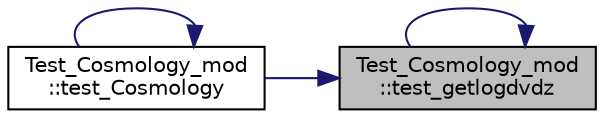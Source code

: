 digraph "Test_Cosmology_mod::test_getlogdvdz"
{
 // LATEX_PDF_SIZE
  edge [fontname="Helvetica",fontsize="10",labelfontname="Helvetica",labelfontsize="10"];
  node [fontname="Helvetica",fontsize="10",shape=record];
  rankdir="RL";
  Node1 [label="Test_Cosmology_mod\l::test_getlogdvdz",height=0.2,width=0.4,color="black", fillcolor="grey75", style="filled", fontcolor="black",tooltip=" "];
  Node1 -> Node2 [dir="back",color="midnightblue",fontsize="10",style="solid",fontname="Helvetica"];
  Node2 [label="Test_Cosmology_mod\l::test_Cosmology",height=0.2,width=0.4,color="black", fillcolor="white", style="filled",URL="$namespaceTest__Cosmology__mod.html#a3068c7b36877e6a5183ba0c9baf9bc1d",tooltip=" "];
  Node2 -> Node2 [dir="back",color="midnightblue",fontsize="10",style="solid",fontname="Helvetica"];
  Node1 -> Node1 [dir="back",color="midnightblue",fontsize="10",style="solid",fontname="Helvetica"];
}
